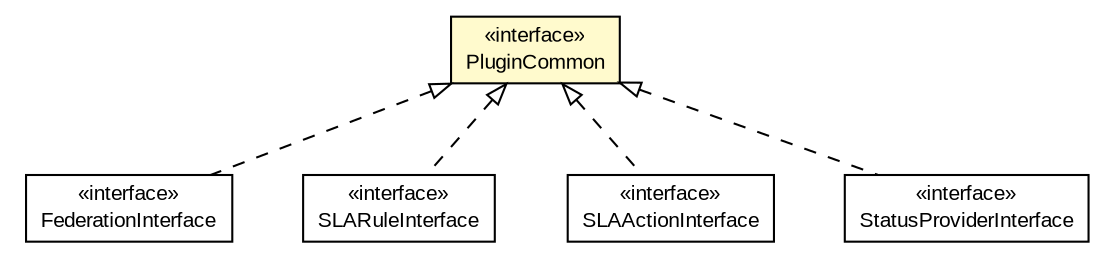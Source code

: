 #!/usr/local/bin/dot
#
# Class diagram 
# Generated by UMLGraph version R5_6-24-gf6e263 (http://www.umlgraph.org/)
#

digraph G {
	edge [fontname="arial",fontsize=10,labelfontname="arial",labelfontsize=10];
	node [fontname="arial",fontsize=10,shape=plaintext];
	nodesep=0.25;
	ranksep=0.5;
	// org.miloss.fgsms.plugins.federation.FederationInterface
	c826753 [label=<<table title="org.miloss.fgsms.plugins.federation.FederationInterface" border="0" cellborder="1" cellspacing="0" cellpadding="2" port="p" href="./federation/FederationInterface.html">
		<tr><td><table border="0" cellspacing="0" cellpadding="1">
<tr><td align="center" balign="center"> &#171;interface&#187; </td></tr>
<tr><td align="center" balign="center"> FederationInterface </td></tr>
		</table></td></tr>
		</table>>, URL="./federation/FederationInterface.html", fontname="arial", fontcolor="black", fontsize=10.0];
	// org.miloss.fgsms.plugins.PluginCommon
	c826756 [label=<<table title="org.miloss.fgsms.plugins.PluginCommon" border="0" cellborder="1" cellspacing="0" cellpadding="2" port="p" bgcolor="lemonChiffon" href="./PluginCommon.html">
		<tr><td><table border="0" cellspacing="0" cellpadding="1">
<tr><td align="center" balign="center"> &#171;interface&#187; </td></tr>
<tr><td align="center" balign="center"> PluginCommon </td></tr>
		</table></td></tr>
		</table>>, URL="./PluginCommon.html", fontname="arial", fontcolor="black", fontsize=10.0];
	// org.miloss.fgsms.plugins.sla.SLARuleInterface
	c826757 [label=<<table title="org.miloss.fgsms.plugins.sla.SLARuleInterface" border="0" cellborder="1" cellspacing="0" cellpadding="2" port="p" href="./sla/SLARuleInterface.html">
		<tr><td><table border="0" cellspacing="0" cellpadding="1">
<tr><td align="center" balign="center"> &#171;interface&#187; </td></tr>
<tr><td align="center" balign="center"> SLARuleInterface </td></tr>
		</table></td></tr>
		</table>>, URL="./sla/SLARuleInterface.html", fontname="arial", fontcolor="black", fontsize=10.0];
	// org.miloss.fgsms.plugins.sla.SLAActionInterface
	c826758 [label=<<table title="org.miloss.fgsms.plugins.sla.SLAActionInterface" border="0" cellborder="1" cellspacing="0" cellpadding="2" port="p" href="./sla/SLAActionInterface.html">
		<tr><td><table border="0" cellspacing="0" cellpadding="1">
<tr><td align="center" balign="center"> &#171;interface&#187; </td></tr>
<tr><td align="center" balign="center"> SLAActionInterface </td></tr>
		</table></td></tr>
		</table>>, URL="./sla/SLAActionInterface.html", fontname="arial", fontcolor="black", fontsize=10.0];
	// org.miloss.fgsms.plugins.status.StatusProviderInterface
	c826761 [label=<<table title="org.miloss.fgsms.plugins.status.StatusProviderInterface" border="0" cellborder="1" cellspacing="0" cellpadding="2" port="p" href="./status/StatusProviderInterface.html">
		<tr><td><table border="0" cellspacing="0" cellpadding="1">
<tr><td align="center" balign="center"> &#171;interface&#187; </td></tr>
<tr><td align="center" balign="center"> StatusProviderInterface </td></tr>
		</table></td></tr>
		</table>>, URL="./status/StatusProviderInterface.html", fontname="arial", fontcolor="black", fontsize=10.0];
	//org.miloss.fgsms.plugins.federation.FederationInterface implements org.miloss.fgsms.plugins.PluginCommon
	c826756:p -> c826753:p [dir=back,arrowtail=empty,style=dashed];
	//org.miloss.fgsms.plugins.sla.SLARuleInterface implements org.miloss.fgsms.plugins.PluginCommon
	c826756:p -> c826757:p [dir=back,arrowtail=empty,style=dashed];
	//org.miloss.fgsms.plugins.sla.SLAActionInterface implements org.miloss.fgsms.plugins.PluginCommon
	c826756:p -> c826758:p [dir=back,arrowtail=empty,style=dashed];
	//org.miloss.fgsms.plugins.status.StatusProviderInterface implements org.miloss.fgsms.plugins.PluginCommon
	c826756:p -> c826761:p [dir=back,arrowtail=empty,style=dashed];
}

